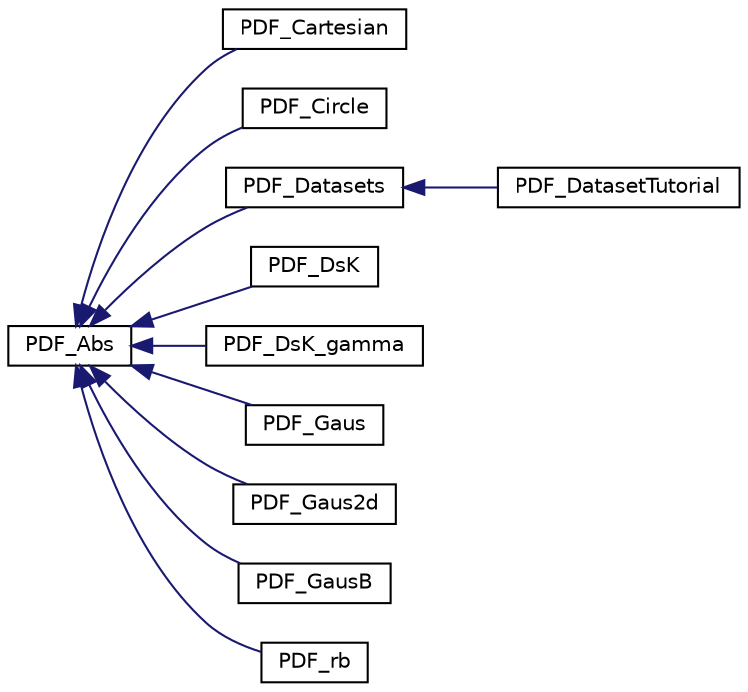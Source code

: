digraph "Graphical Class Hierarchy"
{
  edge [fontname="Helvetica",fontsize="10",labelfontname="Helvetica",labelfontsize="10"];
  node [fontname="Helvetica",fontsize="10",shape=record];
  rankdir="LR";
  Node0 [label="PDF_Abs",height=0.2,width=0.4,color="black", fillcolor="white", style="filled",URL="$class_p_d_f___abs.html"];
  Node0 -> Node1 [dir="back",color="midnightblue",fontsize="10",style="solid",fontname="Helvetica"];
  Node1 [label="PDF_Cartesian",height=0.2,width=0.4,color="black", fillcolor="white", style="filled",URL="$class_p_d_f___cartesian.html"];
  Node0 -> Node2 [dir="back",color="midnightblue",fontsize="10",style="solid",fontname="Helvetica"];
  Node2 [label="PDF_Circle",height=0.2,width=0.4,color="black", fillcolor="white", style="filled",URL="$class_p_d_f___circle.html",tooltip="Part of the tutorial. "];
  Node0 -> Node3 [dir="back",color="midnightblue",fontsize="10",style="solid",fontname="Helvetica"];
  Node3 [label="PDF_Datasets",height=0.2,width=0.4,color="black", fillcolor="white", style="filled",URL="$class_p_d_f___datasets.html",tooltip="Gamma Combination Author: Maximilian Schlupp, maxschlupp@gmail.com Author: Konstantin Schubert..."];
  Node3 -> Node4 [dir="back",color="midnightblue",fontsize="10",style="solid",fontname="Helvetica"];
  Node4 [label="PDF_DatasetTutorial",height=0.2,width=0.4,color="black", fillcolor="white", style="filled",URL="$class_p_d_f___dataset_tutorial.html"];
  Node0 -> Node5 [dir="back",color="midnightblue",fontsize="10",style="solid",fontname="Helvetica"];
  Node5 [label="PDF_DsK",height=0.2,width=0.4,color="black", fillcolor="white", style="filled",URL="$class_p_d_f___ds_k.html"];
  Node0 -> Node6 [dir="back",color="midnightblue",fontsize="10",style="solid",fontname="Helvetica"];
  Node6 [label="PDF_DsK_gamma",height=0.2,width=0.4,color="black", fillcolor="white", style="filled",URL="$class_p_d_f___ds_k__gamma.html"];
  Node0 -> Node7 [dir="back",color="midnightblue",fontsize="10",style="solid",fontname="Helvetica"];
  Node7 [label="PDF_Gaus",height=0.2,width=0.4,color="black", fillcolor="white", style="filled",URL="$class_p_d_f___gaus.html"];
  Node0 -> Node8 [dir="back",color="midnightblue",fontsize="10",style="solid",fontname="Helvetica"];
  Node8 [label="PDF_Gaus2d",height=0.2,width=0.4,color="black", fillcolor="white", style="filled",URL="$class_p_d_f___gaus2d.html"];
  Node0 -> Node9 [dir="back",color="midnightblue",fontsize="10",style="solid",fontname="Helvetica"];
  Node9 [label="PDF_GausB",height=0.2,width=0.4,color="black", fillcolor="white", style="filled",URL="$class_p_d_f___gaus_b.html"];
  Node0 -> Node10 [dir="back",color="midnightblue",fontsize="10",style="solid",fontname="Helvetica"];
  Node10 [label="PDF_rb",height=0.2,width=0.4,color="black", fillcolor="white", style="filled",URL="$class_p_d_f__rb.html"];
}

